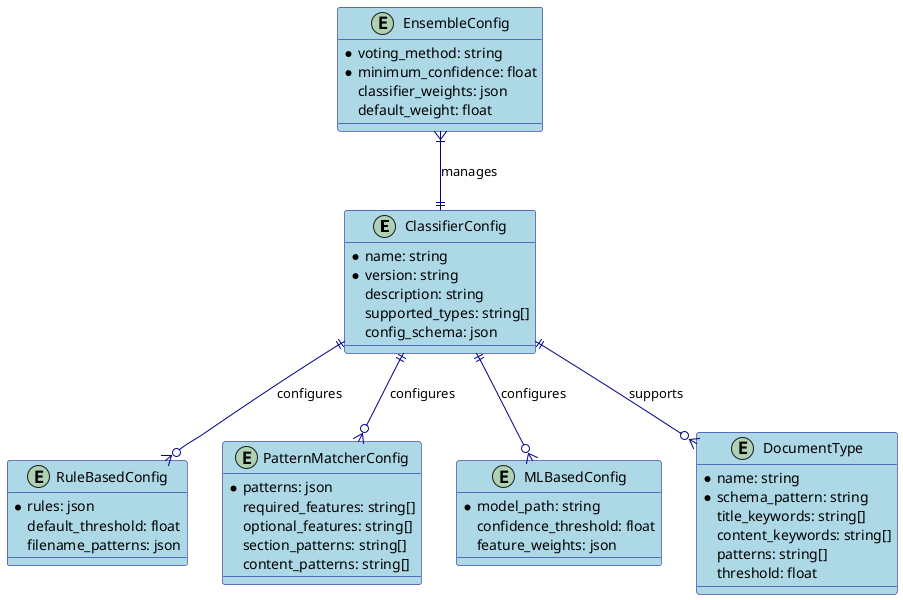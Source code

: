 @startuml Classification System - ER Diagram

' Styling
skinparam class {
    BackgroundColor LightBlue
    BorderColor DarkBlue
    ArrowColor DarkBlue
}

' Configuration entities
entity "ClassifierConfig" as cc {
    * name: string
    * version: string
    description: string
    supported_types: string[]
    config_schema: json
}

entity "RuleBasedConfig" as rbc {
    * rules: json
    default_threshold: float
    filename_patterns: json
}

entity "PatternMatcherConfig" as pmc {
    * patterns: json
    required_features: string[]
    optional_features: string[]
    section_patterns: string[]
    content_patterns: string[]
}

entity "MLBasedConfig" as mlc {
    * model_path: string
    confidence_threshold: float
    feature_weights: json
}

entity "EnsembleConfig" as ec {
    * voting_method: string
    * minimum_confidence: float
    classifier_weights: json
    default_weight: float
}

entity "DocumentType" as dt {
    * name: string
    * schema_pattern: string
    title_keywords: string[]
    content_keywords: string[]
    patterns: string[]
    threshold: float
}

' Relationships
cc ||--o{ rbc : "configures"
cc ||--o{ pmc : "configures"
cc ||--o{ mlc : "configures"
cc ||--o{ dt : "supports"
ec }|--|| cc : "manages"

@enduml

